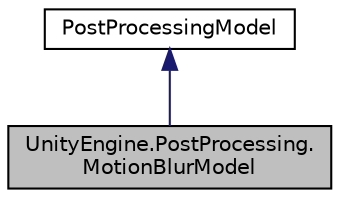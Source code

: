digraph "UnityEngine.PostProcessing.MotionBlurModel"
{
  edge [fontname="Helvetica",fontsize="10",labelfontname="Helvetica",labelfontsize="10"];
  node [fontname="Helvetica",fontsize="10",shape=record];
  Node0 [label="UnityEngine.PostProcessing.\lMotionBlurModel",height=0.2,width=0.4,color="black", fillcolor="grey75", style="filled", fontcolor="black"];
  Node1 -> Node0 [dir="back",color="midnightblue",fontsize="10",style="solid",fontname="Helvetica"];
  Node1 [label="PostProcessingModel",height=0.2,width=0.4,color="black", fillcolor="white", style="filled",URL="$class_unity_engine_1_1_post_processing_1_1_post_processing_model.html"];
}
